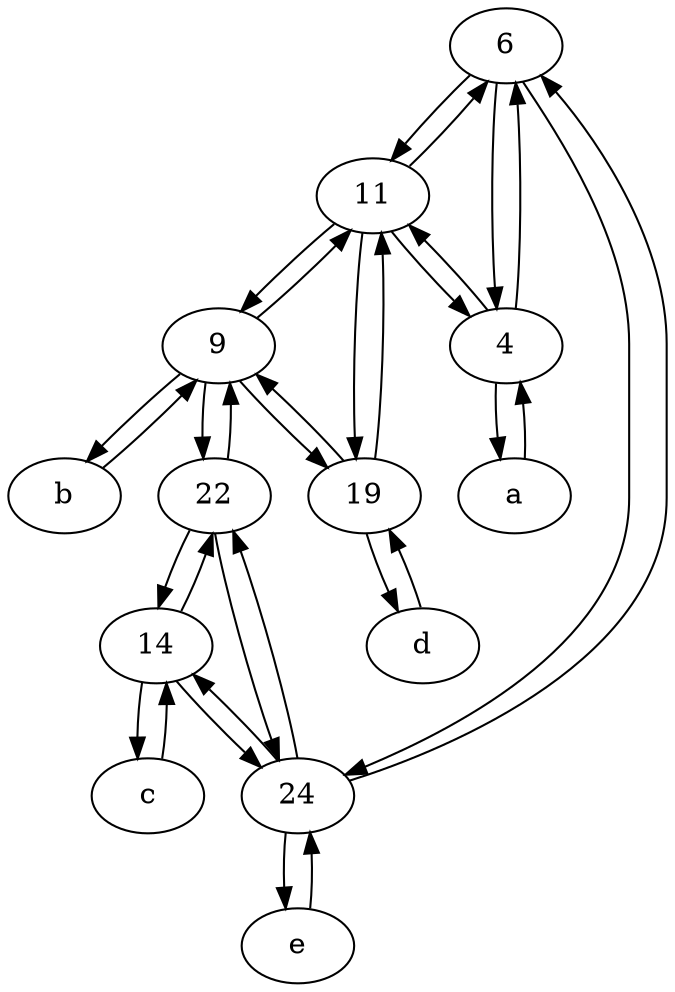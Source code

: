digraph  {
	6;
	b [pos="50,20!"];
	d [pos="20,30!"];
	11;
	9;
	24;
	14;
	19;
	22;
	c [pos="20,10!"];
	a [pos="40,10!"];
	e [pos="30,50!"];
	4;
	11 -> 6;
	24 -> 6;
	24 -> e;
	a -> 4;
	6 -> 24;
	11 -> 19;
	19 -> 11;
	22 -> 14;
	4 -> a;
	22 -> 9;
	c -> 14;
	9 -> 11;
	11 -> 9;
	9 -> 22;
	14 -> 22;
	11 -> 4;
	14 -> c;
	4 -> 6;
	6 -> 4;
	22 -> 24;
	d -> 19;
	19 -> 9;
	4 -> 11;
	9 -> 19;
	24 -> 14;
	14 -> 24;
	9 -> b;
	24 -> 22;
	e -> 24;
	6 -> 11;
	19 -> d;
	b -> 9;

	}